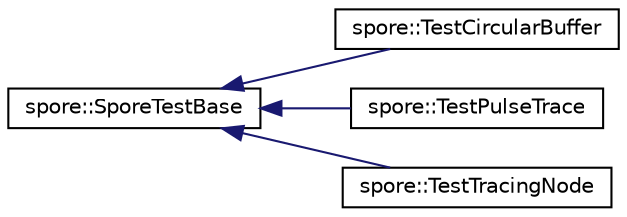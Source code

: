 digraph "Graphical Class Hierarchy"
{
  edge [fontname="Helvetica",fontsize="10",labelfontname="Helvetica",labelfontsize="10"];
  node [fontname="Helvetica",fontsize="10",shape=record];
  rankdir="LR";
  Node0 [label="spore::SporeTestBase",height=0.2,width=0.4,color="black", fillcolor="white", style="filled",URL="$classspore_1_1SporeTestBase.html",tooltip="Base class to all tests. "];
  Node0 -> Node1 [dir="back",color="midnightblue",fontsize="10",style="solid",fontname="Helvetica"];
  Node1 [label="spore::TestCircularBuffer",height=0.2,width=0.4,color="black", fillcolor="white", style="filled",URL="$classspore_1_1TestCircularBuffer.html",tooltip="Test class for the CircularBuffer container. "];
  Node0 -> Node2 [dir="back",color="midnightblue",fontsize="10",style="solid",fontname="Helvetica"];
  Node2 [label="spore::TestPulseTrace",height=0.2,width=0.4,color="black", fillcolor="white", style="filled",URL="$classspore_1_1TestPulseTrace.html",tooltip="Test class to generate a pulsed trace for testing synapse models. "];
  Node0 -> Node3 [dir="back",color="midnightblue",fontsize="10",style="solid",fontname="Helvetica"];
  Node3 [label="spore::TestTracingNode",height=0.2,width=0.4,color="black", fillcolor="white", style="filled",URL="$classspore_1_1TestTracingNode.html",tooltip="Test class for TracingNode. "];
}
